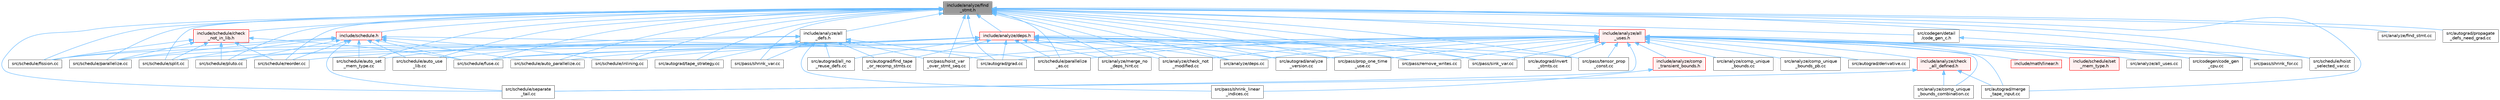 digraph "include/analyze/find_stmt.h"
{
 // LATEX_PDF_SIZE
  bgcolor="transparent";
  edge [fontname=Helvetica,fontsize=10,labelfontname=Helvetica,labelfontsize=10];
  node [fontname=Helvetica,fontsize=10,shape=box,height=0.2,width=0.4];
  Node1 [label="include/analyze/find\l_stmt.h",height=0.2,width=0.4,color="gray40", fillcolor="grey60", style="filled", fontcolor="black",tooltip=" "];
  Node1 -> Node2 [dir="back",color="steelblue1",style="solid"];
  Node2 [label="include/analyze/all\l_defs.h",height=0.2,width=0.4,color="grey40", fillcolor="white", style="filled",URL="$all__defs_8h.html",tooltip=" "];
  Node2 -> Node3 [dir="back",color="steelblue1",style="solid"];
  Node3 [label="src/autograd/all_no\l_reuse_defs.cc",height=0.2,width=0.4,color="grey40", fillcolor="white", style="filled",URL="$all__no__reuse__defs_8cc.html",tooltip=" "];
  Node2 -> Node4 [dir="back",color="steelblue1",style="solid"];
  Node4 [label="src/autograd/find_tape\l_or_recomp_stmts.cc",height=0.2,width=0.4,color="grey40", fillcolor="white", style="filled",URL="$find__tape__or__recomp__stmts_8cc.html",tooltip=" "];
  Node2 -> Node5 [dir="back",color="steelblue1",style="solid"];
  Node5 [label="src/autograd/grad.cc",height=0.2,width=0.4,color="grey40", fillcolor="white", style="filled",URL="$grad_8cc.html",tooltip=" "];
  Node2 -> Node6 [dir="back",color="steelblue1",style="solid"];
  Node6 [label="src/autograd/tape_strategy.cc",height=0.2,width=0.4,color="grey40", fillcolor="white", style="filled",URL="$tape__strategy_8cc.html",tooltip=" "];
  Node2 -> Node7 [dir="back",color="steelblue1",style="solid"];
  Node7 [label="src/pass/hoist_var\l_over_stmt_seq.cc",height=0.2,width=0.4,color="grey40", fillcolor="white", style="filled",URL="$hoist__var__over__stmt__seq_8cc.html",tooltip=" "];
  Node2 -> Node8 [dir="back",color="steelblue1",style="solid"];
  Node8 [label="src/pass/shrink_linear\l_indices.cc",height=0.2,width=0.4,color="grey40", fillcolor="white", style="filled",URL="$shrink__linear__indices_8cc.html",tooltip=" "];
  Node2 -> Node9 [dir="back",color="steelblue1",style="solid"];
  Node9 [label="src/pass/shrink_var.cc",height=0.2,width=0.4,color="grey40", fillcolor="white", style="filled",URL="$shrink__var_8cc.html",tooltip=" "];
  Node2 -> Node10 [dir="back",color="steelblue1",style="solid"];
  Node10 [label="src/schedule/auto_set\l_mem_type.cc",height=0.2,width=0.4,color="grey40", fillcolor="white", style="filled",URL="$auto__set__mem__type_8cc.html",tooltip=" "];
  Node2 -> Node11 [dir="back",color="steelblue1",style="solid"];
  Node11 [label="src/schedule/auto_use\l_lib.cc",height=0.2,width=0.4,color="grey40", fillcolor="white", style="filled",URL="$auto__use__lib_8cc.html",tooltip=" "];
  Node1 -> Node12 [dir="back",color="steelblue1",style="solid"];
  Node12 [label="include/analyze/all\l_uses.h",height=0.2,width=0.4,color="red", fillcolor="#FFF0F0", style="filled",URL="$all__uses_8h.html",tooltip=" "];
  Node12 -> Node13 [dir="back",color="steelblue1",style="solid"];
  Node13 [label="include/analyze/check\l_all_defined.h",height=0.2,width=0.4,color="red", fillcolor="#FFF0F0", style="filled",URL="$check__all__defined_8h.html",tooltip=" "];
  Node13 -> Node55 [dir="back",color="steelblue1",style="solid"];
  Node55 [label="src/analyze/comp_unique\l_bounds_combination.cc",height=0.2,width=0.4,color="grey40", fillcolor="white", style="filled",URL="$comp__unique__bounds__combination_8cc.html",tooltip=" "];
  Node13 -> Node57 [dir="back",color="steelblue1",style="solid"];
  Node57 [label="src/autograd/merge\l_tape_input.cc",height=0.2,width=0.4,color="grey40", fillcolor="white", style="filled",URL="$merge__tape__input_8cc.html",tooltip=" "];
  Node13 -> Node43 [dir="back",color="steelblue1",style="solid"];
  Node43 [label="src/schedule/separate\l_tail.cc",height=0.2,width=0.4,color="grey40", fillcolor="white", style="filled",URL="$separate__tail_8cc.html",tooltip=" "];
  Node12 -> Node60 [dir="back",color="steelblue1",style="solid"];
  Node60 [label="include/analyze/comp\l_transient_bounds.h",height=0.2,width=0.4,color="red", fillcolor="#FFF0F0", style="filled",URL="$comp__transient__bounds_8h.html",tooltip=" "];
  Node60 -> Node8 [dir="back",color="steelblue1",style="solid"];
  Node12 -> Node84 [dir="back",color="steelblue1",style="solid"];
  Node84 [label="include/math/linear.h",height=0.2,width=0.4,color="red", fillcolor="#FFF0F0", style="filled",URL="$linear_8h.html",tooltip=" "];
  Node12 -> Node91 [dir="back",color="steelblue1",style="solid"];
  Node91 [label="include/schedule/set\l_mem_type.h",height=0.2,width=0.4,color="red", fillcolor="#FFF0F0", style="filled",URL="$set__mem__type_8h.html",tooltip=" "];
  Node12 -> Node92 [dir="back",color="steelblue1",style="solid"];
  Node92 [label="src/analyze/all_uses.cc",height=0.2,width=0.4,color="grey40", fillcolor="white", style="filled",URL="$all__uses_8cc.html",tooltip=" "];
  Node12 -> Node93 [dir="back",color="steelblue1",style="solid"];
  Node93 [label="src/analyze/check_not\l_modified.cc",height=0.2,width=0.4,color="grey40", fillcolor="white", style="filled",URL="$check__not__modified_8cc.html",tooltip=" "];
  Node12 -> Node80 [dir="back",color="steelblue1",style="solid"];
  Node80 [label="src/analyze/comp_unique\l_bounds.cc",height=0.2,width=0.4,color="grey40", fillcolor="white", style="filled",URL="$comp__unique__bounds_8cc.html",tooltip=" "];
  Node12 -> Node55 [dir="back",color="steelblue1",style="solid"];
  Node12 -> Node77 [dir="back",color="steelblue1",style="solid"];
  Node77 [label="src/analyze/comp_unique\l_bounds_pb.cc",height=0.2,width=0.4,color="grey40", fillcolor="white", style="filled",URL="$comp__unique__bounds__pb_8cc.html",tooltip=" "];
  Node12 -> Node94 [dir="back",color="steelblue1",style="solid"];
  Node94 [label="src/analyze/deps.cc",height=0.2,width=0.4,color="grey40", fillcolor="white", style="filled",URL="$deps_8cc.html",tooltip=" "];
  Node12 -> Node74 [dir="back",color="steelblue1",style="solid"];
  Node74 [label="src/autograd/analyze\l_version.cc",height=0.2,width=0.4,color="grey40", fillcolor="white", style="filled",URL="$analyze__version_8cc.html",tooltip=" "];
  Node12 -> Node95 [dir="back",color="steelblue1",style="solid"];
  Node95 [label="src/autograd/derivative.cc",height=0.2,width=0.4,color="grey40", fillcolor="white", style="filled",URL="$derivative_8cc.html",tooltip=" "];
  Node12 -> Node5 [dir="back",color="steelblue1",style="solid"];
  Node12 -> Node96 [dir="back",color="steelblue1",style="solid"];
  Node96 [label="src/autograd/invert\l_stmts.cc",height=0.2,width=0.4,color="grey40", fillcolor="white", style="filled",URL="$invert__stmts_8cc.html",tooltip=" "];
  Node12 -> Node57 [dir="back",color="steelblue1",style="solid"];
  Node12 -> Node68 [dir="back",color="steelblue1",style="solid"];
  Node68 [label="src/codegen/code_gen\l_cpu.cc",height=0.2,width=0.4,color="grey40", fillcolor="white", style="filled",URL="$code__gen__cpu_8cc.html",tooltip=" "];
  Node12 -> Node7 [dir="back",color="steelblue1",style="solid"];
  Node12 -> Node102 [dir="back",color="steelblue1",style="solid"];
  Node102 [label="src/pass/prop_one_time\l_use.cc",height=0.2,width=0.4,color="grey40", fillcolor="white", style="filled",URL="$prop__one__time__use_8cc.html",tooltip=" "];
  Node12 -> Node103 [dir="back",color="steelblue1",style="solid"];
  Node103 [label="src/pass/remove_writes.cc",height=0.2,width=0.4,color="grey40", fillcolor="white", style="filled",URL="$remove__writes_8cc.html",tooltip=" "];
  Node12 -> Node17 [dir="back",color="steelblue1",style="solid"];
  Node17 [label="src/pass/shrink_for.cc",height=0.2,width=0.4,color="grey40", fillcolor="white", style="filled",URL="$shrink__for_8cc.html",tooltip=" "];
  Node12 -> Node105 [dir="back",color="steelblue1",style="solid"];
  Node105 [label="src/pass/sink_var.cc",height=0.2,width=0.4,color="grey40", fillcolor="white", style="filled",URL="$sink__var_8cc.html",tooltip=" "];
  Node12 -> Node106 [dir="back",color="steelblue1",style="solid"];
  Node106 [label="src/pass/tensor_prop\l_const.cc",height=0.2,width=0.4,color="grey40", fillcolor="white", style="filled",URL="$tensor__prop__const_8cc.html",tooltip=" "];
  Node12 -> Node37 [dir="back",color="steelblue1",style="solid"];
  Node37 [label="src/schedule/fuse.cc",height=0.2,width=0.4,color="grey40", fillcolor="white", style="filled",URL="$fuse_8cc.html",tooltip=" "];
  Node12 -> Node108 [dir="back",color="steelblue1",style="solid"];
  Node108 [label="src/schedule/hoist\l_selected_var.cc",height=0.2,width=0.4,color="grey40", fillcolor="white", style="filled",URL="$hoist__selected__var_8cc.html",tooltip=" "];
  Node12 -> Node19 [dir="back",color="steelblue1",style="solid"];
  Node19 [label="src/schedule/parallelize\l_as.cc",height=0.2,width=0.4,color="grey40", fillcolor="white", style="filled",URL="$parallelize__as_8cc.html",tooltip=" "];
  Node12 -> Node43 [dir="back",color="steelblue1",style="solid"];
  Node12 -> Node45 [dir="back",color="steelblue1",style="solid"];
  Node45 [label="src/schedule/split.cc",height=0.2,width=0.4,color="grey40", fillcolor="white", style="filled",URL="$split_8cc.html",tooltip=" "];
  Node1 -> Node109 [dir="back",color="steelblue1",style="solid"];
  Node109 [label="include/analyze/deps.h",height=0.2,width=0.4,color="red", fillcolor="#FFF0F0", style="filled",URL="$deps_8h.html",tooltip=" "];
  Node109 -> Node93 [dir="back",color="steelblue1",style="solid"];
  Node109 -> Node94 [dir="back",color="steelblue1",style="solid"];
  Node109 -> Node110 [dir="back",color="steelblue1",style="solid"];
  Node110 [label="src/analyze/merge_no\l_deps_hint.cc",height=0.2,width=0.4,color="grey40", fillcolor="white", style="filled",URL="$merge__no__deps__hint_8cc.html",tooltip=" "];
  Node109 -> Node3 [dir="back",color="steelblue1",style="solid"];
  Node109 -> Node74 [dir="back",color="steelblue1",style="solid"];
  Node109 -> Node4 [dir="back",color="steelblue1",style="solid"];
  Node109 -> Node5 [dir="back",color="steelblue1",style="solid"];
  Node109 -> Node96 [dir="back",color="steelblue1",style="solid"];
  Node109 -> Node102 [dir="back",color="steelblue1",style="solid"];
  Node109 -> Node103 [dir="back",color="steelblue1",style="solid"];
  Node109 -> Node105 [dir="back",color="steelblue1",style="solid"];
  Node109 -> Node106 [dir="back",color="steelblue1",style="solid"];
  Node109 -> Node29 [dir="back",color="steelblue1",style="solid"];
  Node29 [label="src/schedule/auto_parallelize.cc",height=0.2,width=0.4,color="grey40", fillcolor="white", style="filled",URL="$auto__parallelize_8cc.html",tooltip=" "];
  Node109 -> Node36 [dir="back",color="steelblue1",style="solid"];
  Node36 [label="src/schedule/fission.cc",height=0.2,width=0.4,color="grey40", fillcolor="white", style="filled",URL="$fission_8cc.html",tooltip=" "];
  Node109 -> Node37 [dir="back",color="steelblue1",style="solid"];
  Node109 -> Node38 [dir="back",color="steelblue1",style="solid"];
  Node38 [label="src/schedule/inlining.cc",height=0.2,width=0.4,color="grey40", fillcolor="white", style="filled",URL="$inlining_8cc.html",tooltip=" "];
  Node109 -> Node41 [dir="back",color="steelblue1",style="solid"];
  Node41 [label="src/schedule/parallelize.cc",height=0.2,width=0.4,color="grey40", fillcolor="white", style="filled",URL="$parallelize_8cc.html",tooltip=" "];
  Node109 -> Node19 [dir="back",color="steelblue1",style="solid"];
  Node109 -> Node21 [dir="back",color="steelblue1",style="solid"];
  Node21 [label="src/schedule/pluto.cc",height=0.2,width=0.4,color="grey40", fillcolor="white", style="filled",URL="$pluto_8cc.html",tooltip=" "];
  Node109 -> Node42 [dir="back",color="steelblue1",style="solid"];
  Node42 [label="src/schedule/reorder.cc",height=0.2,width=0.4,color="grey40", fillcolor="white", style="filled",URL="$reorder_8cc.html",tooltip=" "];
  Node1 -> Node23 [dir="back",color="steelblue1",style="solid"];
  Node23 [label="include/schedule.h",height=0.2,width=0.4,color="red", fillcolor="#FFF0F0", style="filled",URL="$schedule_8h.html",tooltip=" "];
  Node23 -> Node29 [dir="back",color="steelblue1",style="solid"];
  Node23 -> Node10 [dir="back",color="steelblue1",style="solid"];
  Node23 -> Node11 [dir="back",color="steelblue1",style="solid"];
  Node23 -> Node36 [dir="back",color="steelblue1",style="solid"];
  Node23 -> Node37 [dir="back",color="steelblue1",style="solid"];
  Node23 -> Node38 [dir="back",color="steelblue1",style="solid"];
  Node23 -> Node41 [dir="back",color="steelblue1",style="solid"];
  Node23 -> Node19 [dir="back",color="steelblue1",style="solid"];
  Node23 -> Node21 [dir="back",color="steelblue1",style="solid"];
  Node23 -> Node42 [dir="back",color="steelblue1",style="solid"];
  Node23 -> Node43 [dir="back",color="steelblue1",style="solid"];
  Node23 -> Node45 [dir="back",color="steelblue1",style="solid"];
  Node1 -> Node113 [dir="back",color="steelblue1",style="solid"];
  Node113 [label="include/schedule/check\l_not_in_lib.h",height=0.2,width=0.4,color="red", fillcolor="#FFF0F0", style="filled",URL="$check__not__in__lib_8h.html",tooltip=" "];
  Node113 -> Node36 [dir="back",color="steelblue1",style="solid"];
  Node113 -> Node37 [dir="back",color="steelblue1",style="solid"];
  Node113 -> Node41 [dir="back",color="steelblue1",style="solid"];
  Node113 -> Node21 [dir="back",color="steelblue1",style="solid"];
  Node113 -> Node42 [dir="back",color="steelblue1",style="solid"];
  Node113 -> Node45 [dir="back",color="steelblue1",style="solid"];
  Node1 -> Node93 [dir="back",color="steelblue1",style="solid"];
  Node1 -> Node94 [dir="back",color="steelblue1",style="solid"];
  Node1 -> Node114 [dir="back",color="steelblue1",style="solid"];
  Node114 [label="src/analyze/find_stmt.cc",height=0.2,width=0.4,color="grey40", fillcolor="white", style="filled",URL="$find__stmt_8cc.html",tooltip=" "];
  Node1 -> Node110 [dir="back",color="steelblue1",style="solid"];
  Node1 -> Node74 [dir="back",color="steelblue1",style="solid"];
  Node1 -> Node5 [dir="back",color="steelblue1",style="solid"];
  Node1 -> Node57 [dir="back",color="steelblue1",style="solid"];
  Node1 -> Node115 [dir="back",color="steelblue1",style="solid"];
  Node115 [label="src/autograd/propagate\l_defs_need_grad.cc",height=0.2,width=0.4,color="grey40", fillcolor="white", style="filled",URL="$propagate__defs__need__grad_8cc.html",tooltip=" "];
  Node1 -> Node6 [dir="back",color="steelblue1",style="solid"];
  Node1 -> Node116 [dir="back",color="steelblue1",style="solid"];
  Node116 [label="src/codegen/detail\l/code_gen_c.h",height=0.2,width=0.4,color="grey40", fillcolor="white", style="filled",URL="$src_2codegen_2detail_2code__gen__c_8h.html",tooltip=" "];
  Node116 -> Node68 [dir="back",color="steelblue1",style="solid"];
  Node1 -> Node7 [dir="back",color="steelblue1",style="solid"];
  Node1 -> Node102 [dir="back",color="steelblue1",style="solid"];
  Node1 -> Node103 [dir="back",color="steelblue1",style="solid"];
  Node1 -> Node17 [dir="back",color="steelblue1",style="solid"];
  Node1 -> Node9 [dir="back",color="steelblue1",style="solid"];
  Node1 -> Node105 [dir="back",color="steelblue1",style="solid"];
  Node1 -> Node106 [dir="back",color="steelblue1",style="solid"];
  Node1 -> Node29 [dir="back",color="steelblue1",style="solid"];
  Node1 -> Node10 [dir="back",color="steelblue1",style="solid"];
  Node1 -> Node11 [dir="back",color="steelblue1",style="solid"];
  Node1 -> Node36 [dir="back",color="steelblue1",style="solid"];
  Node1 -> Node37 [dir="back",color="steelblue1",style="solid"];
  Node1 -> Node108 [dir="back",color="steelblue1",style="solid"];
  Node1 -> Node38 [dir="back",color="steelblue1",style="solid"];
  Node1 -> Node41 [dir="back",color="steelblue1",style="solid"];
  Node1 -> Node19 [dir="back",color="steelblue1",style="solid"];
  Node1 -> Node21 [dir="back",color="steelblue1",style="solid"];
  Node1 -> Node42 [dir="back",color="steelblue1",style="solid"];
  Node1 -> Node43 [dir="back",color="steelblue1",style="solid"];
  Node1 -> Node45 [dir="back",color="steelblue1",style="solid"];
}
